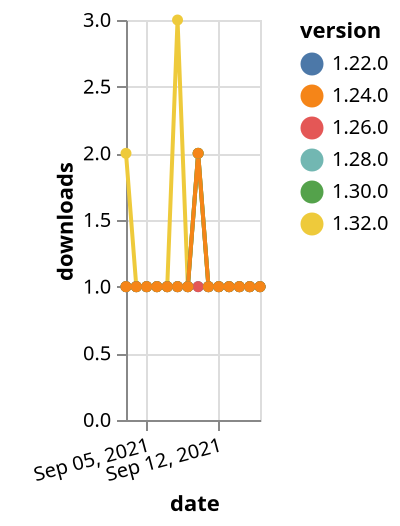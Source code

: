 {"$schema": "https://vega.github.io/schema/vega-lite/v5.json", "description": "A simple bar chart with embedded data.", "data": {"values": [{"date": "2021-09-03", "total": 115, "delta": 2, "version": "1.32.0"}, {"date": "2021-09-04", "total": 116, "delta": 1, "version": "1.32.0"}, {"date": "2021-09-05", "total": 117, "delta": 1, "version": "1.32.0"}, {"date": "2021-09-06", "total": 118, "delta": 1, "version": "1.32.0"}, {"date": "2021-09-07", "total": 119, "delta": 1, "version": "1.32.0"}, {"date": "2021-09-08", "total": 122, "delta": 3, "version": "1.32.0"}, {"date": "2021-09-09", "total": 123, "delta": 1, "version": "1.32.0"}, {"date": "2021-09-10", "total": 125, "delta": 2, "version": "1.32.0"}, {"date": "2021-09-11", "total": 126, "delta": 1, "version": "1.32.0"}, {"date": "2021-09-12", "total": 127, "delta": 1, "version": "1.32.0"}, {"date": "2021-09-13", "total": 128, "delta": 1, "version": "1.32.0"}, {"date": "2021-09-14", "total": 129, "delta": 1, "version": "1.32.0"}, {"date": "2021-09-15", "total": 130, "delta": 1, "version": "1.32.0"}, {"date": "2021-09-16", "total": 131, "delta": 1, "version": "1.32.0"}, {"date": "2021-09-03", "total": 221, "delta": 1, "version": "1.22.0"}, {"date": "2021-09-04", "total": 222, "delta": 1, "version": "1.22.0"}, {"date": "2021-09-05", "total": 223, "delta": 1, "version": "1.22.0"}, {"date": "2021-09-06", "total": 224, "delta": 1, "version": "1.22.0"}, {"date": "2021-09-07", "total": 225, "delta": 1, "version": "1.22.0"}, {"date": "2021-09-08", "total": 226, "delta": 1, "version": "1.22.0"}, {"date": "2021-09-09", "total": 227, "delta": 1, "version": "1.22.0"}, {"date": "2021-09-10", "total": 228, "delta": 1, "version": "1.22.0"}, {"date": "2021-09-11", "total": 229, "delta": 1, "version": "1.22.0"}, {"date": "2021-09-12", "total": 230, "delta": 1, "version": "1.22.0"}, {"date": "2021-09-13", "total": 231, "delta": 1, "version": "1.22.0"}, {"date": "2021-09-14", "total": 232, "delta": 1, "version": "1.22.0"}, {"date": "2021-09-15", "total": 233, "delta": 1, "version": "1.22.0"}, {"date": "2021-09-16", "total": 234, "delta": 1, "version": "1.22.0"}, {"date": "2021-09-03", "total": 159, "delta": 1, "version": "1.28.0"}, {"date": "2021-09-04", "total": 160, "delta": 1, "version": "1.28.0"}, {"date": "2021-09-05", "total": 161, "delta": 1, "version": "1.28.0"}, {"date": "2021-09-06", "total": 162, "delta": 1, "version": "1.28.0"}, {"date": "2021-09-07", "total": 163, "delta": 1, "version": "1.28.0"}, {"date": "2021-09-08", "total": 164, "delta": 1, "version": "1.28.0"}, {"date": "2021-09-09", "total": 165, "delta": 1, "version": "1.28.0"}, {"date": "2021-09-10", "total": 167, "delta": 2, "version": "1.28.0"}, {"date": "2021-09-11", "total": 168, "delta": 1, "version": "1.28.0"}, {"date": "2021-09-12", "total": 169, "delta": 1, "version": "1.28.0"}, {"date": "2021-09-13", "total": 170, "delta": 1, "version": "1.28.0"}, {"date": "2021-09-14", "total": 171, "delta": 1, "version": "1.28.0"}, {"date": "2021-09-15", "total": 172, "delta": 1, "version": "1.28.0"}, {"date": "2021-09-16", "total": 173, "delta": 1, "version": "1.28.0"}, {"date": "2021-09-03", "total": 183, "delta": 1, "version": "1.26.0"}, {"date": "2021-09-04", "total": 184, "delta": 1, "version": "1.26.0"}, {"date": "2021-09-05", "total": 185, "delta": 1, "version": "1.26.0"}, {"date": "2021-09-06", "total": 186, "delta": 1, "version": "1.26.0"}, {"date": "2021-09-07", "total": 187, "delta": 1, "version": "1.26.0"}, {"date": "2021-09-08", "total": 188, "delta": 1, "version": "1.26.0"}, {"date": "2021-09-09", "total": 189, "delta": 1, "version": "1.26.0"}, {"date": "2021-09-10", "total": 190, "delta": 1, "version": "1.26.0"}, {"date": "2021-09-11", "total": 191, "delta": 1, "version": "1.26.0"}, {"date": "2021-09-12", "total": 192, "delta": 1, "version": "1.26.0"}, {"date": "2021-09-13", "total": 193, "delta": 1, "version": "1.26.0"}, {"date": "2021-09-14", "total": 194, "delta": 1, "version": "1.26.0"}, {"date": "2021-09-15", "total": 195, "delta": 1, "version": "1.26.0"}, {"date": "2021-09-16", "total": 196, "delta": 1, "version": "1.26.0"}, {"date": "2021-09-03", "total": 167, "delta": 1, "version": "1.30.0"}, {"date": "2021-09-04", "total": 168, "delta": 1, "version": "1.30.0"}, {"date": "2021-09-05", "total": 169, "delta": 1, "version": "1.30.0"}, {"date": "2021-09-06", "total": 170, "delta": 1, "version": "1.30.0"}, {"date": "2021-09-07", "total": 171, "delta": 1, "version": "1.30.0"}, {"date": "2021-09-08", "total": 172, "delta": 1, "version": "1.30.0"}, {"date": "2021-09-09", "total": 173, "delta": 1, "version": "1.30.0"}, {"date": "2021-09-10", "total": 175, "delta": 2, "version": "1.30.0"}, {"date": "2021-09-11", "total": 176, "delta": 1, "version": "1.30.0"}, {"date": "2021-09-12", "total": 177, "delta": 1, "version": "1.30.0"}, {"date": "2021-09-13", "total": 178, "delta": 1, "version": "1.30.0"}, {"date": "2021-09-14", "total": 179, "delta": 1, "version": "1.30.0"}, {"date": "2021-09-15", "total": 180, "delta": 1, "version": "1.30.0"}, {"date": "2021-09-16", "total": 181, "delta": 1, "version": "1.30.0"}, {"date": "2021-09-03", "total": 177, "delta": 1, "version": "1.24.0"}, {"date": "2021-09-04", "total": 178, "delta": 1, "version": "1.24.0"}, {"date": "2021-09-05", "total": 179, "delta": 1, "version": "1.24.0"}, {"date": "2021-09-06", "total": 180, "delta": 1, "version": "1.24.0"}, {"date": "2021-09-07", "total": 181, "delta": 1, "version": "1.24.0"}, {"date": "2021-09-08", "total": 182, "delta": 1, "version": "1.24.0"}, {"date": "2021-09-09", "total": 183, "delta": 1, "version": "1.24.0"}, {"date": "2021-09-10", "total": 185, "delta": 2, "version": "1.24.0"}, {"date": "2021-09-11", "total": 186, "delta": 1, "version": "1.24.0"}, {"date": "2021-09-12", "total": 187, "delta": 1, "version": "1.24.0"}, {"date": "2021-09-13", "total": 188, "delta": 1, "version": "1.24.0"}, {"date": "2021-09-14", "total": 189, "delta": 1, "version": "1.24.0"}, {"date": "2021-09-15", "total": 190, "delta": 1, "version": "1.24.0"}, {"date": "2021-09-16", "total": 191, "delta": 1, "version": "1.24.0"}]}, "width": "container", "mark": {"type": "line", "point": {"filled": true}}, "encoding": {"x": {"field": "date", "type": "temporal", "timeUnit": "yearmonthdate", "title": "date", "axis": {"labelAngle": -15}}, "y": {"field": "delta", "type": "quantitative", "title": "downloads"}, "color": {"field": "version", "type": "nominal"}, "tooltip": {"field": "delta"}}}